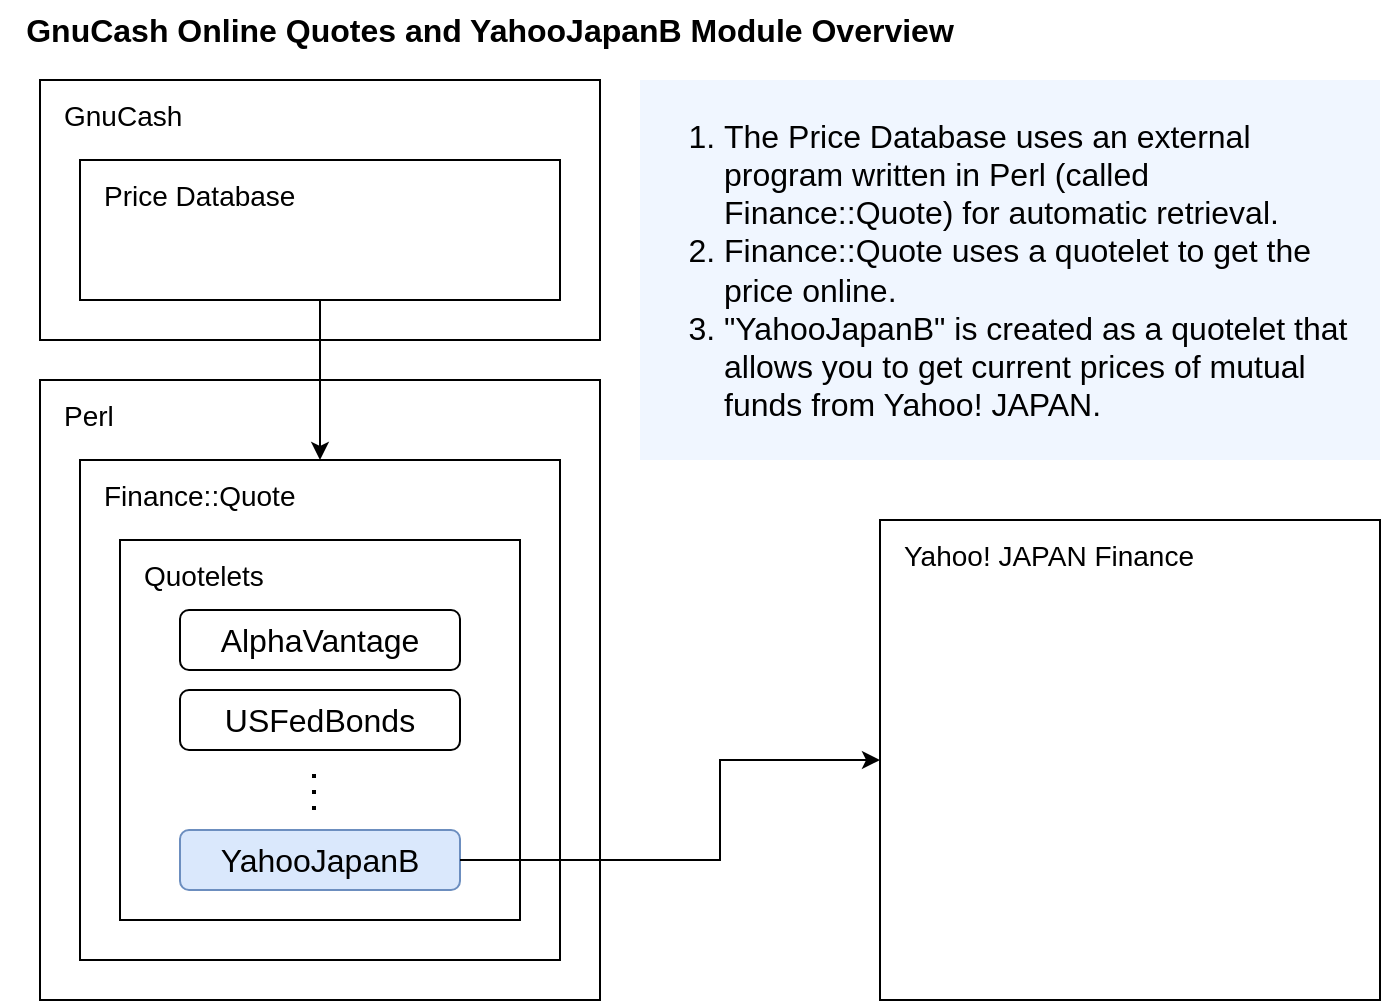 <mxfile version="21.0.7" type="device"><diagram name="Page-1" id="Bek_PLYwNRWCa4ThYPiW"><mxGraphModel dx="870" dy="705" grid="1" gridSize="10" guides="1" tooltips="1" connect="1" arrows="1" fold="1" page="1" pageScale="1" pageWidth="1200" pageHeight="1920" math="0" shadow="0"><root><mxCell id="0"/><mxCell id="1" parent="0"/><mxCell id="1rXcqDBuR3u5mnwdiRfn-1" value="&lt;b style=&quot;&quot;&gt;&lt;font style=&quot;font-size: 16px;&quot;&gt;GnuCash Online Quotes and YahooJapanB Module Overview&lt;/font&gt;&lt;/b&gt;" style="text;html=1;strokeColor=none;fillColor=none;align=center;verticalAlign=middle;whiteSpace=wrap;rounded=0;fontSize=15;" parent="1" vertex="1"><mxGeometry x="40" y="40" width="490" height="30" as="geometry"/></mxCell><mxCell id="1rXcqDBuR3u5mnwdiRfn-2" value="&lt;p style=&quot;line-height: 150%;&quot;&gt;&lt;span style=&quot;background-color: initial;&quot;&gt;&lt;font style=&quot;font-size: 14px;&quot;&gt;GnuCash&lt;/font&gt;&lt;/span&gt;&lt;/p&gt;" style="rounded=0;whiteSpace=wrap;html=1;fillColor=none;align=left;verticalAlign=top;spacingLeft=10;spacing=2;spacingTop=-10;" parent="1" vertex="1"><mxGeometry x="60" y="80" width="280" height="130" as="geometry"/></mxCell><mxCell id="1rXcqDBuR3u5mnwdiRfn-8" style="edgeStyle=orthogonalEdgeStyle;rounded=0;orthogonalLoop=1;jettySize=auto;html=1;exitX=0.5;exitY=1;exitDx=0;exitDy=0;fontSize=16;" parent="1" source="1rXcqDBuR3u5mnwdiRfn-3" target="1rXcqDBuR3u5mnwdiRfn-6" edge="1"><mxGeometry relative="1" as="geometry"/></mxCell><mxCell id="1rXcqDBuR3u5mnwdiRfn-3" value="&lt;p style=&quot;line-height: 150%;&quot;&gt;&lt;span style=&quot;background-color: initial;&quot;&gt;&lt;font style=&quot;font-size: 14px;&quot;&gt;Price Database&lt;/font&gt;&lt;/span&gt;&lt;/p&gt;" style="rounded=0;whiteSpace=wrap;html=1;fillColor=none;align=left;verticalAlign=top;spacingLeft=10;spacing=2;spacingTop=-10;" parent="1" vertex="1"><mxGeometry x="80" y="120" width="240" height="70" as="geometry"/></mxCell><mxCell id="1rXcqDBuR3u5mnwdiRfn-4" style="edgeStyle=orthogonalEdgeStyle;rounded=0;orthogonalLoop=1;jettySize=auto;html=1;exitX=0.5;exitY=1;exitDx=0;exitDy=0;fontSize=16;" parent="1" source="1rXcqDBuR3u5mnwdiRfn-2" target="1rXcqDBuR3u5mnwdiRfn-2" edge="1"><mxGeometry relative="1" as="geometry"/></mxCell><mxCell id="1rXcqDBuR3u5mnwdiRfn-5" value="&lt;p style=&quot;line-height: 150%;&quot;&gt;&lt;span style=&quot;background-color: initial;&quot;&gt;&lt;font style=&quot;font-size: 14px;&quot;&gt;Perl&lt;/font&gt;&lt;/span&gt;&lt;/p&gt;" style="rounded=0;whiteSpace=wrap;html=1;fillColor=none;align=left;verticalAlign=top;spacingLeft=10;spacing=2;spacingTop=-10;" parent="1" vertex="1"><mxGeometry x="60" y="230" width="280" height="310" as="geometry"/></mxCell><mxCell id="1rXcqDBuR3u5mnwdiRfn-6" value="&lt;p style=&quot;line-height: 150%;&quot;&gt;&lt;span style=&quot;background-color: initial;&quot;&gt;&lt;font style=&quot;font-size: 14px;&quot;&gt;Finance::Quote&lt;/font&gt;&lt;/span&gt;&lt;/p&gt;" style="rounded=0;whiteSpace=wrap;html=1;fillColor=none;align=left;verticalAlign=top;spacingLeft=10;spacing=2;spacingTop=-10;" parent="1" vertex="1"><mxGeometry x="80" y="270" width="240" height="250" as="geometry"/></mxCell><mxCell id="1rXcqDBuR3u5mnwdiRfn-9" value="&lt;p style=&quot;line-height: 150%;&quot;&gt;&lt;span style=&quot;background-color: initial;&quot;&gt;&lt;font style=&quot;font-size: 14px;&quot;&gt;Quotelets&lt;/font&gt;&lt;/span&gt;&lt;/p&gt;" style="rounded=0;whiteSpace=wrap;html=1;fillColor=none;align=left;verticalAlign=top;spacingLeft=10;spacing=2;spacingTop=-10;" parent="1" vertex="1"><mxGeometry x="100" y="310" width="200" height="190" as="geometry"/></mxCell><mxCell id="1rXcqDBuR3u5mnwdiRfn-10" value="AlphaVantage" style="rounded=1;whiteSpace=wrap;html=1;fontSize=16;fillColor=none;" parent="1" vertex="1"><mxGeometry x="130" y="345" width="140" height="30" as="geometry"/></mxCell><mxCell id="1rXcqDBuR3u5mnwdiRfn-11" value="USFedBonds" style="rounded=1;whiteSpace=wrap;html=1;fontSize=16;fillColor=none;" parent="1" vertex="1"><mxGeometry x="130" y="385" width="140" height="30" as="geometry"/></mxCell><mxCell id="1rXcqDBuR3u5mnwdiRfn-12" value="" style="endArrow=none;dashed=1;html=1;dashPattern=1 3;strokeWidth=2;rounded=0;fontSize=16;" parent="1" edge="1"><mxGeometry width="50" height="50" relative="1" as="geometry"><mxPoint x="197" y="445" as="sourcePoint"/><mxPoint x="197" y="421" as="targetPoint"/></mxGeometry></mxCell><mxCell id="1rXcqDBuR3u5mnwdiRfn-13" value="YahooJapanB" style="rounded=1;whiteSpace=wrap;html=1;fontSize=16;fillColor=#dae8fc;strokeColor=#6c8ebf;" parent="1" vertex="1"><mxGeometry x="130" y="455" width="140" height="30" as="geometry"/></mxCell><mxCell id="1rXcqDBuR3u5mnwdiRfn-14" value="&lt;p style=&quot;line-height: 150%;&quot;&gt;&lt;span style=&quot;background-color: initial;&quot;&gt;&lt;font style=&quot;font-size: 14px;&quot;&gt;Yahoo! JAPAN Finance&lt;/font&gt;&lt;/span&gt;&lt;/p&gt;" style="rounded=0;whiteSpace=wrap;html=1;fillColor=none;align=left;verticalAlign=top;spacingLeft=10;spacing=2;spacingTop=-10;" parent="1" vertex="1"><mxGeometry x="480" y="300" width="250" height="240" as="geometry"/></mxCell><mxCell id="1rXcqDBuR3u5mnwdiRfn-15" value="" style="endArrow=classic;html=1;rounded=0;fontSize=16;exitX=1;exitY=0.5;exitDx=0;exitDy=0;entryX=0;entryY=0.5;entryDx=0;entryDy=0;" parent="1" source="1rXcqDBuR3u5mnwdiRfn-13" target="1rXcqDBuR3u5mnwdiRfn-14" edge="1"><mxGeometry width="50" height="50" relative="1" as="geometry"><mxPoint x="420" y="390" as="sourcePoint"/><mxPoint x="470" y="340" as="targetPoint"/><Array as="points"><mxPoint x="400" y="470"/><mxPoint x="400" y="420"/></Array></mxGeometry></mxCell><mxCell id="1rXcqDBuR3u5mnwdiRfn-16" value="&lt;ol&gt;&lt;li&gt;The Price Database uses an external program written in Perl (called Finance::Quote) for automatic retrieval.&lt;/li&gt;&lt;li&gt;Finance::Quote uses a quotelet to get the price online.&lt;/li&gt;&lt;li&gt;&quot;YahooJapanB&quot; is created as a quotelet that allows you to get current prices of mutual funds from Yahoo! JAPAN.&lt;/li&gt;&lt;/ol&gt;" style="text;strokeColor=none;fillColor=#F0F6FF;html=1;whiteSpace=wrap;verticalAlign=middle;overflow=hidden;fontSize=16;spacingLeft=0;spacingRight=3;" parent="1" vertex="1"><mxGeometry x="360" y="80" width="370" height="190" as="geometry"/></mxCell></root></mxGraphModel></diagram></mxfile>